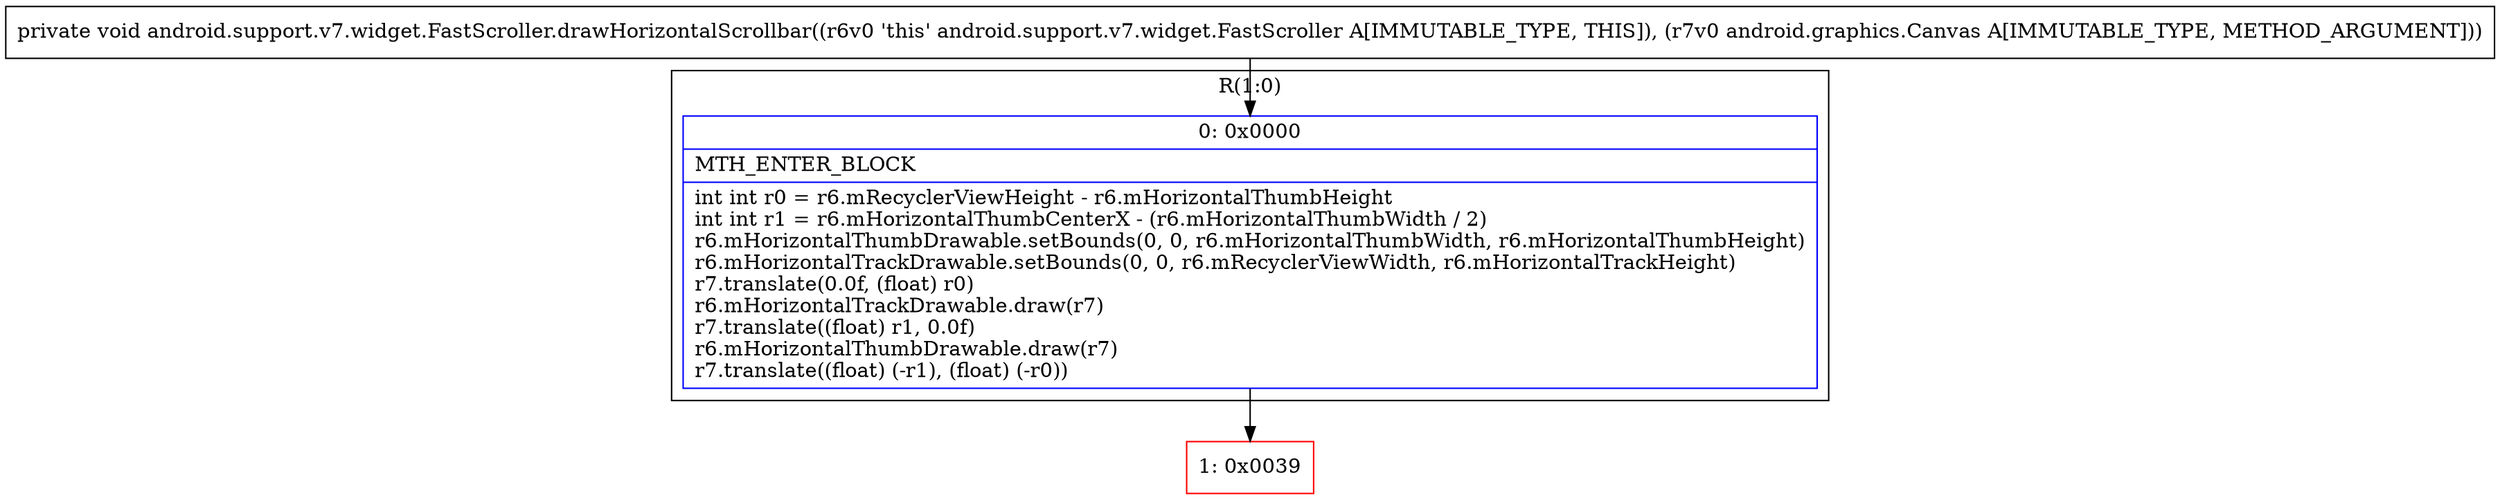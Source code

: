 digraph "CFG forandroid.support.v7.widget.FastScroller.drawHorizontalScrollbar(Landroid\/graphics\/Canvas;)V" {
subgraph cluster_Region_361956242 {
label = "R(1:0)";
node [shape=record,color=blue];
Node_0 [shape=record,label="{0\:\ 0x0000|MTH_ENTER_BLOCK\l|int int r0 = r6.mRecyclerViewHeight \- r6.mHorizontalThumbHeight\lint int r1 = r6.mHorizontalThumbCenterX \- (r6.mHorizontalThumbWidth \/ 2)\lr6.mHorizontalThumbDrawable.setBounds(0, 0, r6.mHorizontalThumbWidth, r6.mHorizontalThumbHeight)\lr6.mHorizontalTrackDrawable.setBounds(0, 0, r6.mRecyclerViewWidth, r6.mHorizontalTrackHeight)\lr7.translate(0.0f, (float) r0)\lr6.mHorizontalTrackDrawable.draw(r7)\lr7.translate((float) r1, 0.0f)\lr6.mHorizontalThumbDrawable.draw(r7)\lr7.translate((float) (\-r1), (float) (\-r0))\l}"];
}
Node_1 [shape=record,color=red,label="{1\:\ 0x0039}"];
MethodNode[shape=record,label="{private void android.support.v7.widget.FastScroller.drawHorizontalScrollbar((r6v0 'this' android.support.v7.widget.FastScroller A[IMMUTABLE_TYPE, THIS]), (r7v0 android.graphics.Canvas A[IMMUTABLE_TYPE, METHOD_ARGUMENT])) }"];
MethodNode -> Node_0;
Node_0 -> Node_1;
}

